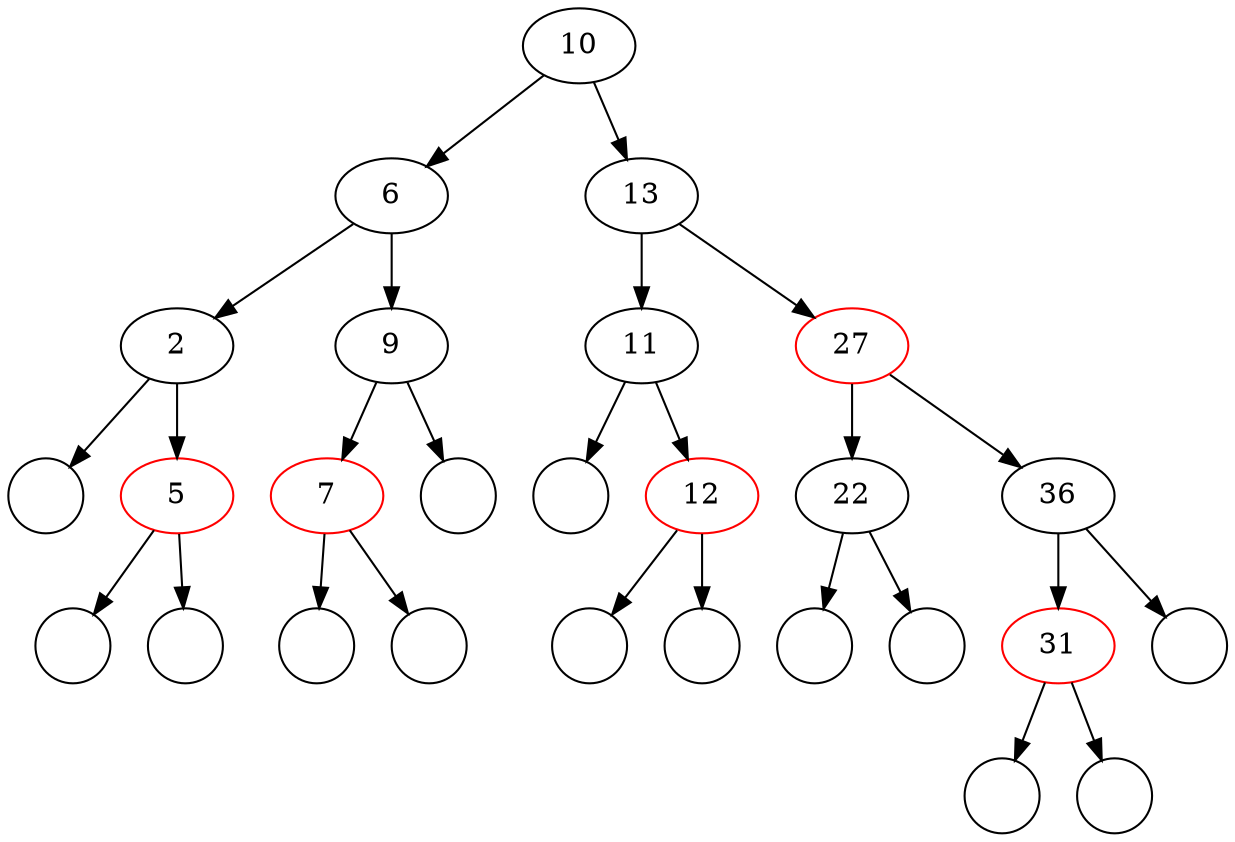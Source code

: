 digraph RBTree {
  10 [color=black];
  10 -> 6;
  6 [color=black];
  6 -> 2;
  2 [color=black];
  TNIL_LEFT2 [color=black, shape=circle, label=""];
  2 -> TNIL_LEFT2 [color=black];
  2 -> 5;
  5 [color=red];
  TNIL_LEFT5 [color=black, shape=circle, label=""];
  5 -> TNIL_LEFT5 [color=black];
  TNIL_RIGHT5 [color=black, shape=circle, label=""];
  5 -> TNIL_RIGHT5 [color=black];
  6 -> 9;
  9 [color=black];
  9 -> 7;
  7 [color=red];
  TNIL_LEFT7 [color=black, shape=circle, label=""];
  7 -> TNIL_LEFT7 [color=black];
  TNIL_RIGHT7 [color=black, shape=circle, label=""];
  7 -> TNIL_RIGHT7 [color=black];
  TNIL_RIGHT9 [color=black, shape=circle, label=""];
  9 -> TNIL_RIGHT9 [color=black];
  10 -> 13;
  13 [color=black];
  13 -> 11;
  11 [color=black];
  TNIL_LEFT11 [color=black, shape=circle, label=""];
  11 -> TNIL_LEFT11 [color=black];
  11 -> 12;
  12 [color=red];
  TNIL_LEFT12 [color=black, shape=circle, label=""];
  12 -> TNIL_LEFT12 [color=black];
  TNIL_RIGHT12 [color=black, shape=circle, label=""];
  12 -> TNIL_RIGHT12 [color=black];
  13 -> 27;
  27 [color=red];
  27 -> 22;
  22 [color=black];
  TNIL_LEFT22 [color=black, shape=circle, label=""];
  22 -> TNIL_LEFT22 [color=black];
  TNIL_RIGHT22 [color=black, shape=circle, label=""];
  22 -> TNIL_RIGHT22 [color=black];
  27 -> 36;
  36 [color=black];
  36 -> 31;
  31 [color=red];
  TNIL_LEFT31 [color=black, shape=circle, label=""];
  31 -> TNIL_LEFT31 [color=black];
  TNIL_RIGHT31 [color=black, shape=circle, label=""];
  31 -> TNIL_RIGHT31 [color=black];
  TNIL_RIGHT36 [color=black, shape=circle, label=""];
  36 -> TNIL_RIGHT36 [color=black];
}
